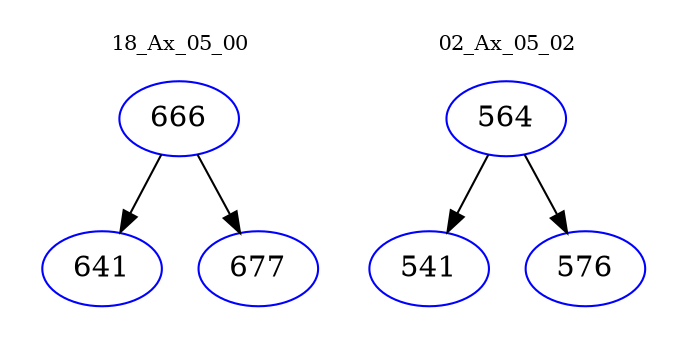 digraph{
subgraph cluster_0 {
color = white
label = "18_Ax_05_00";
fontsize=10;
T0_666 [label="666", color="blue"]
T0_666 -> T0_641 [color="black"]
T0_641 [label="641", color="blue"]
T0_666 -> T0_677 [color="black"]
T0_677 [label="677", color="blue"]
}
subgraph cluster_1 {
color = white
label = "02_Ax_05_02";
fontsize=10;
T1_564 [label="564", color="blue"]
T1_564 -> T1_541 [color="black"]
T1_541 [label="541", color="blue"]
T1_564 -> T1_576 [color="black"]
T1_576 [label="576", color="blue"]
}
}
